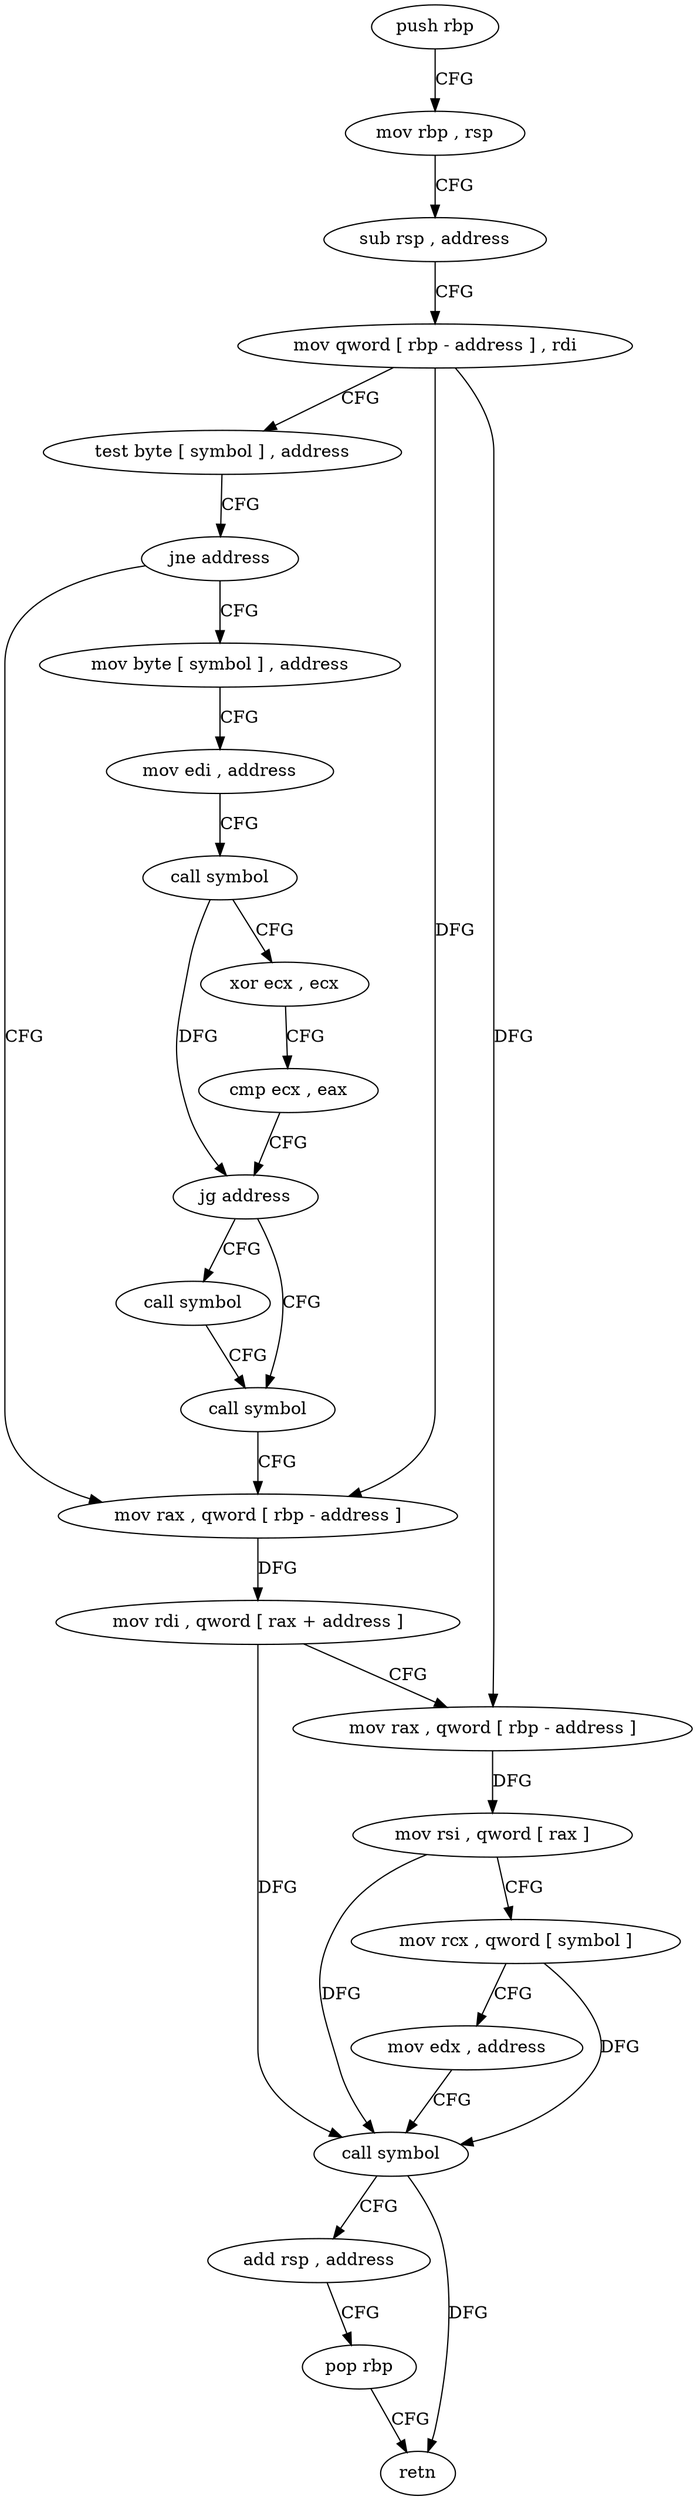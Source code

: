 digraph "func" {
"4224976" [label = "push rbp" ]
"4224977" [label = "mov rbp , rsp" ]
"4224980" [label = "sub rsp , address" ]
"4224984" [label = "mov qword [ rbp - address ] , rdi" ]
"4224988" [label = "test byte [ symbol ] , address" ]
"4224996" [label = "jne address" ]
"4225040" [label = "mov rax , qword [ rbp - address ]" ]
"4225002" [label = "mov byte [ symbol ] , address" ]
"4225044" [label = "mov rdi , qword [ rax + address ]" ]
"4225048" [label = "mov rax , qword [ rbp - address ]" ]
"4225052" [label = "mov rsi , qword [ rax ]" ]
"4225055" [label = "mov rcx , qword [ symbol ]" ]
"4225063" [label = "mov edx , address" ]
"4225068" [label = "call symbol" ]
"4225073" [label = "add rsp , address" ]
"4225077" [label = "pop rbp" ]
"4225078" [label = "retn" ]
"4225010" [label = "mov edi , address" ]
"4225015" [label = "call symbol" ]
"4225020" [label = "xor ecx , ecx" ]
"4225022" [label = "cmp ecx , eax" ]
"4225024" [label = "jg address" ]
"4225035" [label = "call symbol" ]
"4225030" [label = "call symbol" ]
"4224976" -> "4224977" [ label = "CFG" ]
"4224977" -> "4224980" [ label = "CFG" ]
"4224980" -> "4224984" [ label = "CFG" ]
"4224984" -> "4224988" [ label = "CFG" ]
"4224984" -> "4225040" [ label = "DFG" ]
"4224984" -> "4225048" [ label = "DFG" ]
"4224988" -> "4224996" [ label = "CFG" ]
"4224996" -> "4225040" [ label = "CFG" ]
"4224996" -> "4225002" [ label = "CFG" ]
"4225040" -> "4225044" [ label = "DFG" ]
"4225002" -> "4225010" [ label = "CFG" ]
"4225044" -> "4225048" [ label = "CFG" ]
"4225044" -> "4225068" [ label = "DFG" ]
"4225048" -> "4225052" [ label = "DFG" ]
"4225052" -> "4225055" [ label = "CFG" ]
"4225052" -> "4225068" [ label = "DFG" ]
"4225055" -> "4225063" [ label = "CFG" ]
"4225055" -> "4225068" [ label = "DFG" ]
"4225063" -> "4225068" [ label = "CFG" ]
"4225068" -> "4225073" [ label = "CFG" ]
"4225068" -> "4225078" [ label = "DFG" ]
"4225073" -> "4225077" [ label = "CFG" ]
"4225077" -> "4225078" [ label = "CFG" ]
"4225010" -> "4225015" [ label = "CFG" ]
"4225015" -> "4225020" [ label = "CFG" ]
"4225015" -> "4225024" [ label = "DFG" ]
"4225020" -> "4225022" [ label = "CFG" ]
"4225022" -> "4225024" [ label = "CFG" ]
"4225024" -> "4225035" [ label = "CFG" ]
"4225024" -> "4225030" [ label = "CFG" ]
"4225035" -> "4225040" [ label = "CFG" ]
"4225030" -> "4225035" [ label = "CFG" ]
}

